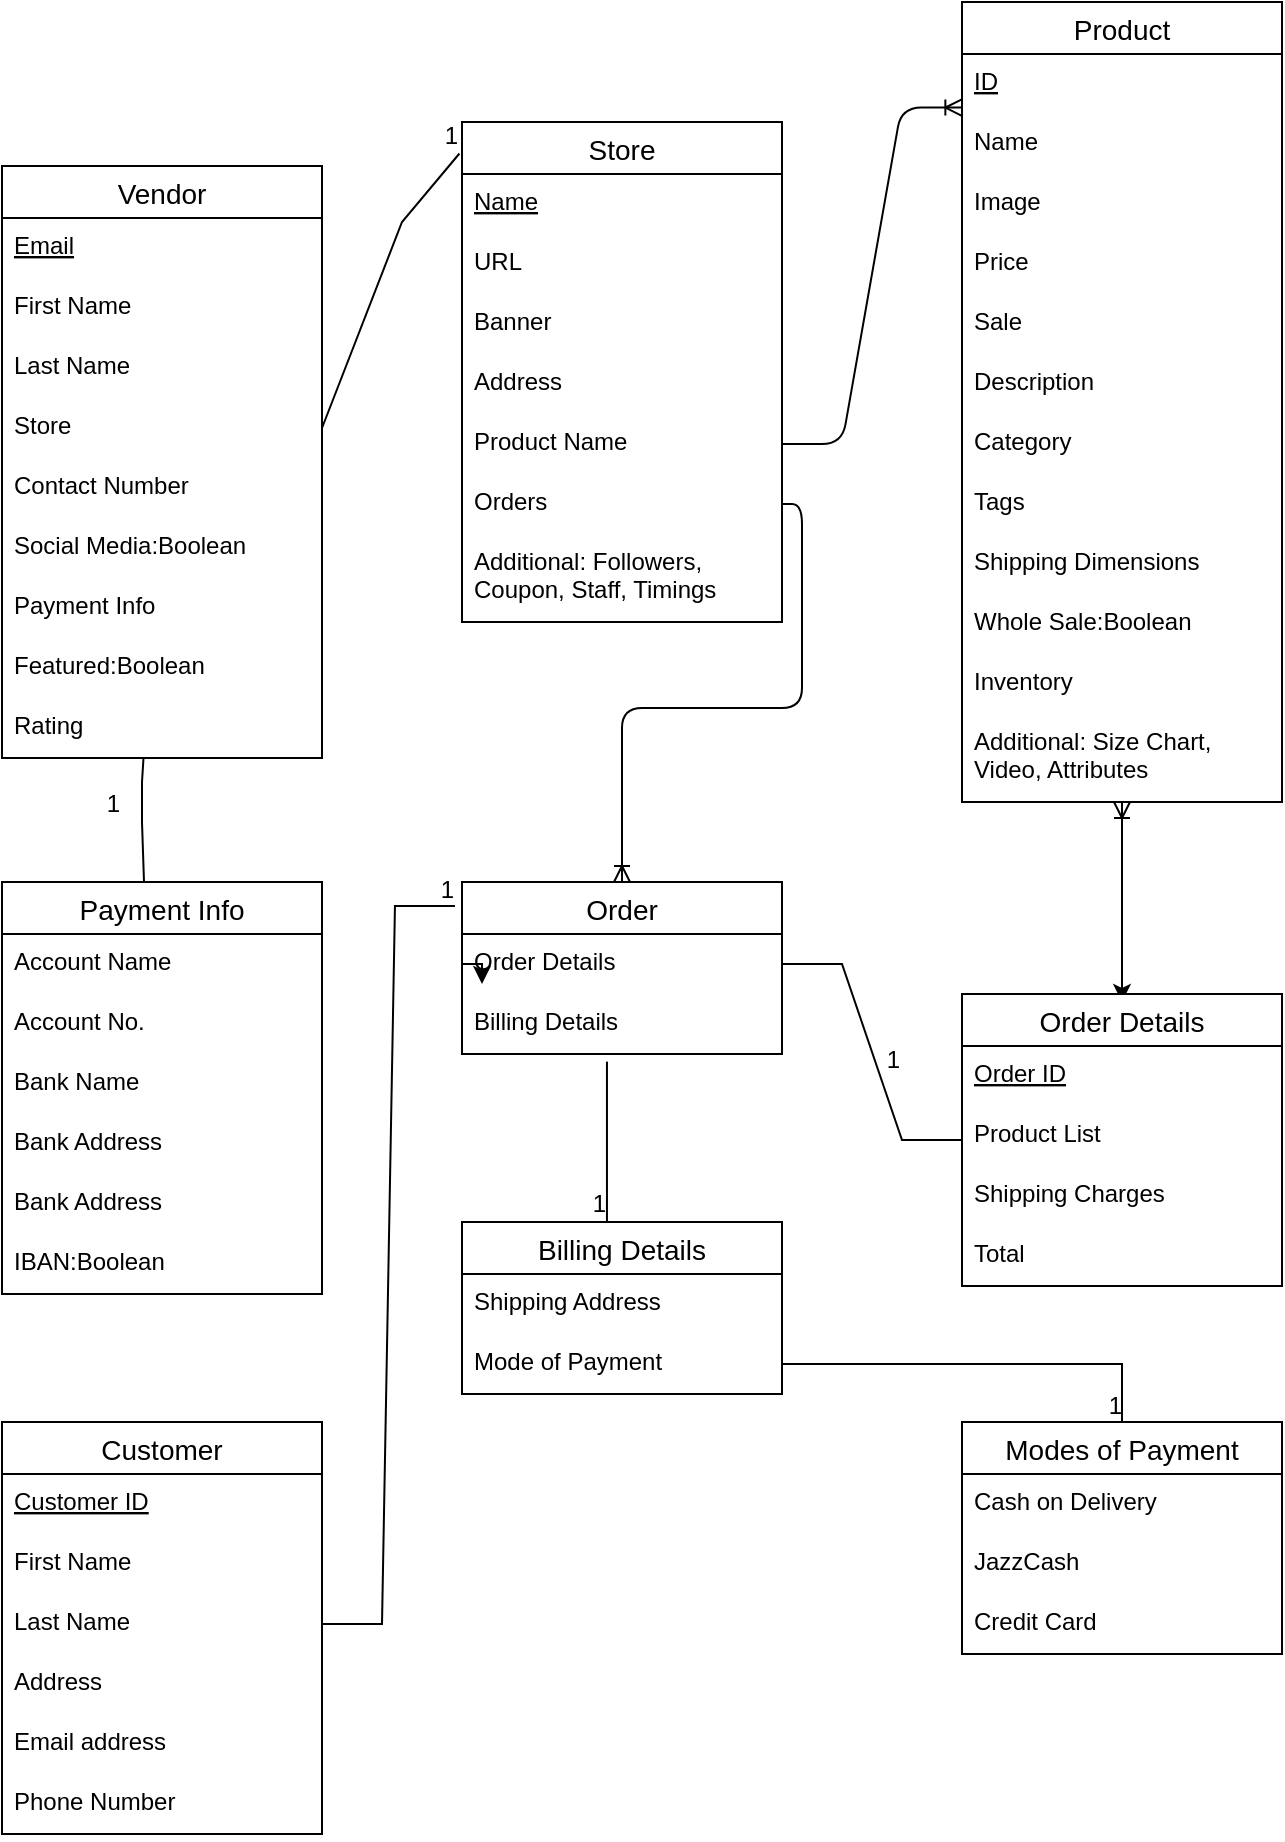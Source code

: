 <mxfile version="13.7.7" type="github">
  <diagram id="2TiBoCND8SINbS5o84Ee" name="Page-1">
    <mxGraphModel dx="1038" dy="499" grid="1" gridSize="10" guides="1" tooltips="1" connect="1" arrows="1" fold="1" page="1" pageScale="1" pageWidth="827" pageHeight="1169" math="0" shadow="0">
      <root>
        <mxCell id="0" />
        <mxCell id="1" parent="0" />
        <mxCell id="IGccFnjcEQaaMSDG5-hF-30" value="" style="edgeStyle=entityRelationEdgeStyle;fontSize=12;html=1;endArrow=ERoneToMany;entryX=-0.002;entryY=0.132;entryDx=0;entryDy=0;entryPerimeter=0;exitX=1;exitY=0.5;exitDx=0;exitDy=0;" parent="1" source="IGccFnjcEQaaMSDG5-hF-26" target="IGccFnjcEQaaMSDG5-hF-31" edge="1">
          <mxGeometry width="100" height="100" relative="1" as="geometry">
            <mxPoint x="500" y="180" as="sourcePoint" />
            <mxPoint x="600" y="80" as="targetPoint" />
          </mxGeometry>
        </mxCell>
        <mxCell id="IGccFnjcEQaaMSDG5-hF-16" value="Store" style="swimlane;fontStyle=0;childLayout=stackLayout;horizontal=1;startSize=26;horizontalStack=0;resizeParent=1;resizeParentMax=0;resizeLast=0;collapsible=1;marginBottom=0;align=center;fontSize=14;" parent="1" vertex="1">
          <mxGeometry x="240" y="60" width="160" height="250" as="geometry" />
        </mxCell>
        <mxCell id="IGccFnjcEQaaMSDG5-hF-17" value="Name" style="text;strokeColor=none;fillColor=none;spacingLeft=4;spacingRight=4;overflow=hidden;rotatable=0;points=[[0,0.5],[1,0.5]];portConstraint=eastwest;fontSize=12;fontStyle=4" parent="IGccFnjcEQaaMSDG5-hF-16" vertex="1">
          <mxGeometry y="26" width="160" height="30" as="geometry" />
        </mxCell>
        <mxCell id="IGccFnjcEQaaMSDG5-hF-18" value="URL" style="text;strokeColor=none;fillColor=none;spacingLeft=4;spacingRight=4;overflow=hidden;rotatable=0;points=[[0,0.5],[1,0.5]];portConstraint=eastwest;fontSize=12;" parent="IGccFnjcEQaaMSDG5-hF-16" vertex="1">
          <mxGeometry y="56" width="160" height="30" as="geometry" />
        </mxCell>
        <mxCell id="IGccFnjcEQaaMSDG5-hF-19" value="Banner" style="text;strokeColor=none;fillColor=none;spacingLeft=4;spacingRight=4;overflow=hidden;rotatable=0;points=[[0,0.5],[1,0.5]];portConstraint=eastwest;fontSize=12;" parent="IGccFnjcEQaaMSDG5-hF-16" vertex="1">
          <mxGeometry y="86" width="160" height="30" as="geometry" />
        </mxCell>
        <mxCell id="IGccFnjcEQaaMSDG5-hF-25" value="Address" style="text;strokeColor=none;fillColor=none;spacingLeft=4;spacingRight=4;overflow=hidden;rotatable=0;points=[[0,0.5],[1,0.5]];portConstraint=eastwest;fontSize=12;" parent="IGccFnjcEQaaMSDG5-hF-16" vertex="1">
          <mxGeometry y="116" width="160" height="30" as="geometry" />
        </mxCell>
        <mxCell id="IGccFnjcEQaaMSDG5-hF-26" value="Product Name" style="text;strokeColor=none;fillColor=none;spacingLeft=4;spacingRight=4;overflow=hidden;rotatable=0;points=[[0,0.5],[1,0.5]];portConstraint=eastwest;fontSize=12;" parent="IGccFnjcEQaaMSDG5-hF-16" vertex="1">
          <mxGeometry y="146" width="160" height="30" as="geometry" />
        </mxCell>
        <mxCell id="IGccFnjcEQaaMSDG5-hF-29" value="Orders" style="text;strokeColor=none;fillColor=none;spacingLeft=4;spacingRight=4;overflow=hidden;rotatable=0;points=[[0,0.5],[1,0.5]];portConstraint=eastwest;fontSize=12;" parent="IGccFnjcEQaaMSDG5-hF-16" vertex="1">
          <mxGeometry y="176" width="160" height="30" as="geometry" />
        </mxCell>
        <mxCell id="IGccFnjcEQaaMSDG5-hF-27" value="Additional: Followers, &#xa;Coupon, Staff, Timings" style="text;strokeColor=none;fillColor=none;spacingLeft=4;spacingRight=4;overflow=hidden;rotatable=0;points=[[0,0.5],[1,0.5]];portConstraint=eastwest;fontSize=12;" parent="IGccFnjcEQaaMSDG5-hF-16" vertex="1">
          <mxGeometry y="206" width="160" height="44" as="geometry" />
        </mxCell>
        <mxCell id="Jbf4K4D1XVBF-OOu39AV-8" value="" style="endArrow=none;html=1;rounded=0;exitX=1;exitY=0.5;exitDx=0;exitDy=0;entryX=-0.008;entryY=0.063;entryDx=0;entryDy=0;entryPerimeter=0;" parent="1" source="IGccFnjcEQaaMSDG5-hF-7" target="IGccFnjcEQaaMSDG5-hF-16" edge="1">
          <mxGeometry relative="1" as="geometry">
            <mxPoint x="180" y="160" as="sourcePoint" />
            <mxPoint x="330" y="80" as="targetPoint" />
            <Array as="points">
              <mxPoint x="210" y="110" />
            </Array>
          </mxGeometry>
        </mxCell>
        <mxCell id="Jbf4K4D1XVBF-OOu39AV-9" value="1" style="resizable=0;html=1;align=right;verticalAlign=bottom;" parent="Jbf4K4D1XVBF-OOu39AV-8" connectable="0" vertex="1">
          <mxGeometry x="1" relative="1" as="geometry" />
        </mxCell>
        <mxCell id="IGccFnjcEQaaMSDG5-hF-2" value="Vendor" style="swimlane;fontStyle=0;childLayout=stackLayout;horizontal=1;startSize=26;horizontalStack=0;resizeParent=1;resizeParentMax=0;resizeLast=0;collapsible=1;marginBottom=0;align=center;fontSize=14;" parent="1" vertex="1">
          <mxGeometry x="10" y="82" width="160" height="296" as="geometry" />
        </mxCell>
        <mxCell id="IGccFnjcEQaaMSDG5-hF-4" value="Email" style="text;strokeColor=none;fillColor=none;spacingLeft=4;spacingRight=4;overflow=hidden;rotatable=0;points=[[0,0.5],[1,0.5]];portConstraint=eastwest;fontSize=12;fontStyle=4" parent="IGccFnjcEQaaMSDG5-hF-2" vertex="1">
          <mxGeometry y="26" width="160" height="30" as="geometry" />
        </mxCell>
        <mxCell id="IGccFnjcEQaaMSDG5-hF-3" value="First Name" style="text;strokeColor=none;fillColor=none;spacingLeft=4;spacingRight=4;overflow=hidden;rotatable=0;points=[[0,0.5],[1,0.5]];portConstraint=eastwest;fontSize=12;" parent="IGccFnjcEQaaMSDG5-hF-2" vertex="1">
          <mxGeometry y="56" width="160" height="30" as="geometry" />
        </mxCell>
        <mxCell id="IGccFnjcEQaaMSDG5-hF-6" value="Last Name" style="text;strokeColor=none;fillColor=none;spacingLeft=4;spacingRight=4;overflow=hidden;rotatable=0;points=[[0,0.5],[1,0.5]];portConstraint=eastwest;fontSize=12;" parent="IGccFnjcEQaaMSDG5-hF-2" vertex="1">
          <mxGeometry y="86" width="160" height="30" as="geometry" />
        </mxCell>
        <mxCell id="IGccFnjcEQaaMSDG5-hF-7" value="Store" style="text;strokeColor=none;fillColor=none;spacingLeft=4;spacingRight=4;overflow=hidden;rotatable=0;points=[[0,0.5],[1,0.5]];portConstraint=eastwest;fontSize=12;" parent="IGccFnjcEQaaMSDG5-hF-2" vertex="1">
          <mxGeometry y="116" width="160" height="30" as="geometry" />
        </mxCell>
        <mxCell id="IGccFnjcEQaaMSDG5-hF-8" value="Contact Number" style="text;strokeColor=none;fillColor=none;spacingLeft=4;spacingRight=4;overflow=hidden;rotatable=0;points=[[0,0.5],[1,0.5]];portConstraint=eastwest;fontSize=12;" parent="IGccFnjcEQaaMSDG5-hF-2" vertex="1">
          <mxGeometry y="146" width="160" height="30" as="geometry" />
        </mxCell>
        <mxCell id="IGccFnjcEQaaMSDG5-hF-10" value="Social Media:Boolean" style="text;strokeColor=none;fillColor=none;spacingLeft=4;spacingRight=4;overflow=hidden;rotatable=0;points=[[0,0.5],[1,0.5]];portConstraint=eastwest;fontSize=12;" parent="IGccFnjcEQaaMSDG5-hF-2" vertex="1">
          <mxGeometry y="176" width="160" height="30" as="geometry" />
        </mxCell>
        <mxCell id="IGccFnjcEQaaMSDG5-hF-11" value="Payment Info" style="text;strokeColor=none;fillColor=none;spacingLeft=4;spacingRight=4;overflow=hidden;rotatable=0;points=[[0,0.5],[1,0.5]];portConstraint=eastwest;fontSize=12;" parent="IGccFnjcEQaaMSDG5-hF-2" vertex="1">
          <mxGeometry y="206" width="160" height="30" as="geometry" />
        </mxCell>
        <mxCell id="IGccFnjcEQaaMSDG5-hF-12" value="Featured:Boolean" style="text;strokeColor=none;fillColor=none;spacingLeft=4;spacingRight=4;overflow=hidden;rotatable=0;points=[[0,0.5],[1,0.5]];portConstraint=eastwest;fontSize=12;" parent="IGccFnjcEQaaMSDG5-hF-2" vertex="1">
          <mxGeometry y="236" width="160" height="30" as="geometry" />
        </mxCell>
        <mxCell id="IGccFnjcEQaaMSDG5-hF-28" value="Rating" style="text;strokeColor=none;fillColor=none;spacingLeft=4;spacingRight=4;overflow=hidden;rotatable=0;points=[[0,0.5],[1,0.5]];portConstraint=eastwest;fontSize=12;" parent="IGccFnjcEQaaMSDG5-hF-2" vertex="1">
          <mxGeometry y="266" width="160" height="30" as="geometry" />
        </mxCell>
        <mxCell id="Jbf4K4D1XVBF-OOu39AV-35" style="edgeStyle=orthogonalEdgeStyle;rounded=0;orthogonalLoop=1;jettySize=auto;html=1;exitX=0;exitY=0.5;exitDx=0;exitDy=0;" parent="1" edge="1">
          <mxGeometry relative="1" as="geometry">
            <mxPoint x="250" y="491" as="targetPoint" />
            <mxPoint x="240" y="481" as="sourcePoint" />
          </mxGeometry>
        </mxCell>
        <mxCell id="Jbf4K4D1XVBF-OOu39AV-40" value="" style="endArrow=none;html=1;rounded=0;exitX=1;exitY=0.5;exitDx=0;exitDy=0;entryX=-0.022;entryY=0.14;entryDx=0;entryDy=0;entryPerimeter=0;edgeStyle=entityRelationEdgeStyle;" parent="1" source="Jbf4K4D1XVBF-OOu39AV-30" target="IGccFnjcEQaaMSDG5-hF-45" edge="1">
          <mxGeometry relative="1" as="geometry">
            <mxPoint x="320" y="470" as="sourcePoint" />
            <mxPoint x="480" y="470" as="targetPoint" />
          </mxGeometry>
        </mxCell>
        <mxCell id="Jbf4K4D1XVBF-OOu39AV-41" value="1" style="resizable=0;html=1;align=right;verticalAlign=bottom;" parent="Jbf4K4D1XVBF-OOu39AV-40" connectable="0" vertex="1">
          <mxGeometry x="1" relative="1" as="geometry" />
        </mxCell>
        <mxCell id="IGccFnjcEQaaMSDG5-hF-31" value="Product" style="swimlane;fontStyle=0;childLayout=stackLayout;horizontal=1;startSize=26;horizontalStack=0;resizeParent=1;resizeParentMax=0;resizeLast=0;collapsible=1;marginBottom=0;align=center;fontSize=14;" parent="1" vertex="1">
          <mxGeometry x="490" width="160" height="400" as="geometry" />
        </mxCell>
        <mxCell id="IGccFnjcEQaaMSDG5-hF-32" value="ID" style="text;strokeColor=none;fillColor=none;spacingLeft=4;spacingRight=4;overflow=hidden;rotatable=0;points=[[0,0.5],[1,0.5]];portConstraint=eastwest;fontSize=12;fontStyle=4" parent="IGccFnjcEQaaMSDG5-hF-31" vertex="1">
          <mxGeometry y="26" width="160" height="30" as="geometry" />
        </mxCell>
        <mxCell id="IGccFnjcEQaaMSDG5-hF-33" value="Name" style="text;strokeColor=none;fillColor=none;spacingLeft=4;spacingRight=4;overflow=hidden;rotatable=0;points=[[0,0.5],[1,0.5]];portConstraint=eastwest;fontSize=12;" parent="IGccFnjcEQaaMSDG5-hF-31" vertex="1">
          <mxGeometry y="56" width="160" height="30" as="geometry" />
        </mxCell>
        <mxCell id="IGccFnjcEQaaMSDG5-hF-34" value="Image" style="text;strokeColor=none;fillColor=none;spacingLeft=4;spacingRight=4;overflow=hidden;rotatable=0;points=[[0,0.5],[1,0.5]];portConstraint=eastwest;fontSize=12;" parent="IGccFnjcEQaaMSDG5-hF-31" vertex="1">
          <mxGeometry y="86" width="160" height="30" as="geometry" />
        </mxCell>
        <mxCell id="IGccFnjcEQaaMSDG5-hF-36" value="Price" style="text;strokeColor=none;fillColor=none;spacingLeft=4;spacingRight=4;overflow=hidden;rotatable=0;points=[[0,0.5],[1,0.5]];portConstraint=eastwest;fontSize=12;" parent="IGccFnjcEQaaMSDG5-hF-31" vertex="1">
          <mxGeometry y="116" width="160" height="30" as="geometry" />
        </mxCell>
        <mxCell id="IGccFnjcEQaaMSDG5-hF-37" value="Sale" style="text;strokeColor=none;fillColor=none;spacingLeft=4;spacingRight=4;overflow=hidden;rotatable=0;points=[[0,0.5],[1,0.5]];portConstraint=eastwest;fontSize=12;" parent="IGccFnjcEQaaMSDG5-hF-31" vertex="1">
          <mxGeometry y="146" width="160" height="30" as="geometry" />
        </mxCell>
        <mxCell id="IGccFnjcEQaaMSDG5-hF-38" value="Description" style="text;strokeColor=none;fillColor=none;spacingLeft=4;spacingRight=4;overflow=hidden;rotatable=0;points=[[0,0.5],[1,0.5]];portConstraint=eastwest;fontSize=12;" parent="IGccFnjcEQaaMSDG5-hF-31" vertex="1">
          <mxGeometry y="176" width="160" height="30" as="geometry" />
        </mxCell>
        <mxCell id="IGccFnjcEQaaMSDG5-hF-39" value="Category" style="text;strokeColor=none;fillColor=none;spacingLeft=4;spacingRight=4;overflow=hidden;rotatable=0;points=[[0,0.5],[1,0.5]];portConstraint=eastwest;fontSize=12;" parent="IGccFnjcEQaaMSDG5-hF-31" vertex="1">
          <mxGeometry y="206" width="160" height="30" as="geometry" />
        </mxCell>
        <mxCell id="IGccFnjcEQaaMSDG5-hF-40" value="Tags" style="text;strokeColor=none;fillColor=none;spacingLeft=4;spacingRight=4;overflow=hidden;rotatable=0;points=[[0,0.5],[1,0.5]];portConstraint=eastwest;fontSize=12;" parent="IGccFnjcEQaaMSDG5-hF-31" vertex="1">
          <mxGeometry y="236" width="160" height="30" as="geometry" />
        </mxCell>
        <mxCell id="IGccFnjcEQaaMSDG5-hF-41" value="Shipping Dimensions" style="text;strokeColor=none;fillColor=none;spacingLeft=4;spacingRight=4;overflow=hidden;rotatable=0;points=[[0,0.5],[1,0.5]];portConstraint=eastwest;fontSize=12;" parent="IGccFnjcEQaaMSDG5-hF-31" vertex="1">
          <mxGeometry y="266" width="160" height="30" as="geometry" />
        </mxCell>
        <mxCell id="IGccFnjcEQaaMSDG5-hF-42" value="Whole Sale:Boolean" style="text;strokeColor=none;fillColor=none;spacingLeft=4;spacingRight=4;overflow=hidden;rotatable=0;points=[[0,0.5],[1,0.5]];portConstraint=eastwest;fontSize=12;" parent="IGccFnjcEQaaMSDG5-hF-31" vertex="1">
          <mxGeometry y="296" width="160" height="30" as="geometry" />
        </mxCell>
        <mxCell id="IGccFnjcEQaaMSDG5-hF-43" value="Inventory" style="text;strokeColor=none;fillColor=none;spacingLeft=4;spacingRight=4;overflow=hidden;rotatable=0;points=[[0,0.5],[1,0.5]];portConstraint=eastwest;fontSize=12;" parent="IGccFnjcEQaaMSDG5-hF-31" vertex="1">
          <mxGeometry y="326" width="160" height="30" as="geometry" />
        </mxCell>
        <mxCell id="IGccFnjcEQaaMSDG5-hF-44" value="Additional: Size Chart,&#xa;Video, Attributes" style="text;strokeColor=none;fillColor=none;spacingLeft=4;spacingRight=4;overflow=hidden;rotatable=0;points=[[0,0.5],[1,0.5]];portConstraint=eastwest;fontSize=12;" parent="IGccFnjcEQaaMSDG5-hF-31" vertex="1">
          <mxGeometry y="356" width="160" height="44" as="geometry" />
        </mxCell>
        <mxCell id="Jbf4K4D1XVBF-OOu39AV-36" value="Billing Details" style="swimlane;fontStyle=0;childLayout=stackLayout;horizontal=1;startSize=26;horizontalStack=0;resizeParent=1;resizeParentMax=0;resizeLast=0;collapsible=1;marginBottom=0;align=center;fontSize=14;" parent="1" vertex="1">
          <mxGeometry x="240" y="610" width="160" height="86" as="geometry" />
        </mxCell>
        <mxCell id="Jbf4K4D1XVBF-OOu39AV-38" value="Shipping Address" style="text;strokeColor=none;fillColor=none;spacingLeft=4;spacingRight=4;overflow=hidden;rotatable=0;points=[[0,0.5],[1,0.5]];portConstraint=eastwest;fontSize=12;" parent="Jbf4K4D1XVBF-OOu39AV-36" vertex="1">
          <mxGeometry y="26" width="160" height="30" as="geometry" />
        </mxCell>
        <mxCell id="Jbf4K4D1XVBF-OOu39AV-43" value="Mode of Payment" style="text;strokeColor=none;fillColor=none;spacingLeft=4;spacingRight=4;overflow=hidden;rotatable=0;points=[[0,0.5],[1,0.5]];portConstraint=eastwest;fontSize=12;" parent="Jbf4K4D1XVBF-OOu39AV-36" vertex="1">
          <mxGeometry y="56" width="160" height="30" as="geometry" />
        </mxCell>
        <mxCell id="Jbf4K4D1XVBF-OOu39AV-44" value="" style="endArrow=none;html=1;rounded=0;exitX=1;exitY=0.5;exitDx=0;exitDy=0;edgeStyle=entityRelationEdgeStyle;" parent="1" source="Jbf4K4D1XVBF-OOu39AV-1" target="Jbf4K4D1XVBF-OOu39AV-47" edge="1">
          <mxGeometry relative="1" as="geometry">
            <mxPoint x="440" y="553" as="sourcePoint" />
            <mxPoint x="480" y="510" as="targetPoint" />
          </mxGeometry>
        </mxCell>
        <mxCell id="Jbf4K4D1XVBF-OOu39AV-45" value="1" style="resizable=0;html=1;align=right;verticalAlign=bottom;" parent="Jbf4K4D1XVBF-OOu39AV-44" connectable="0" vertex="1">
          <mxGeometry x="1" relative="1" as="geometry">
            <mxPoint x="-30.03" y="-32" as="offset" />
          </mxGeometry>
        </mxCell>
        <mxCell id="IGccFnjcEQaaMSDG5-hF-45" value="Order" style="swimlane;fontStyle=0;childLayout=stackLayout;horizontal=1;startSize=26;horizontalStack=0;resizeParent=1;resizeParentMax=0;resizeLast=0;collapsible=1;marginBottom=0;align=center;fontSize=14;" parent="1" vertex="1">
          <mxGeometry x="240" y="440" width="160" height="86" as="geometry" />
        </mxCell>
        <mxCell id="Jbf4K4D1XVBF-OOu39AV-1" value="Order Details" style="text;strokeColor=none;fillColor=none;spacingLeft=4;spacingRight=4;overflow=hidden;rotatable=0;points=[[0,0.5],[1,0.5]];portConstraint=eastwest;fontSize=12;" parent="IGccFnjcEQaaMSDG5-hF-45" vertex="1">
          <mxGeometry y="26" width="160" height="30" as="geometry" />
        </mxCell>
        <mxCell id="IGccFnjcEQaaMSDG5-hF-47" value="Billing Details" style="text;strokeColor=none;fillColor=none;spacingLeft=4;spacingRight=4;overflow=hidden;rotatable=0;points=[[0,0.5],[1,0.5]];portConstraint=eastwest;fontSize=12;" parent="IGccFnjcEQaaMSDG5-hF-45" vertex="1">
          <mxGeometry y="56" width="160" height="30" as="geometry" />
        </mxCell>
        <mxCell id="Jbf4K4D1XVBF-OOu39AV-46" value="" style="edgeStyle=orthogonalEdgeStyle;fontSize=12;html=1;endArrow=ERoneToMany;exitX=1;exitY=0.5;exitDx=0;exitDy=0;entryX=0.5;entryY=0;entryDx=0;entryDy=0;" parent="1" source="IGccFnjcEQaaMSDG5-hF-29" target="IGccFnjcEQaaMSDG5-hF-45" edge="1">
          <mxGeometry width="100" height="100" relative="1" as="geometry">
            <mxPoint x="370" y="430" as="sourcePoint" />
            <mxPoint x="430" y="420" as="targetPoint" />
          </mxGeometry>
        </mxCell>
        <mxCell id="Jbf4K4D1XVBF-OOu39AV-53" style="edgeStyle=orthogonalEdgeStyle;rounded=0;orthogonalLoop=1;jettySize=auto;html=1;exitX=0.5;exitY=0;exitDx=0;exitDy=0;" parent="1" source="Jbf4K4D1XVBF-OOu39AV-47" edge="1">
          <mxGeometry relative="1" as="geometry">
            <mxPoint x="570" y="500" as="targetPoint" />
          </mxGeometry>
        </mxCell>
        <mxCell id="Jbf4K4D1XVBF-OOu39AV-51" value="" style="endArrow=none;html=1;rounded=0;exitX=0.453;exitY=1.127;exitDx=0;exitDy=0;exitPerimeter=0;entryX=0.453;entryY=0;entryDx=0;entryDy=0;entryPerimeter=0;" parent="1" source="IGccFnjcEQaaMSDG5-hF-47" target="Jbf4K4D1XVBF-OOu39AV-36" edge="1">
          <mxGeometry relative="1" as="geometry">
            <mxPoint x="320" y="590" as="sourcePoint" />
            <mxPoint x="480" y="590" as="targetPoint" />
          </mxGeometry>
        </mxCell>
        <mxCell id="Jbf4K4D1XVBF-OOu39AV-52" value="1" style="resizable=0;html=1;align=right;verticalAlign=bottom;" parent="Jbf4K4D1XVBF-OOu39AV-51" connectable="0" vertex="1">
          <mxGeometry x="1" relative="1" as="geometry" />
        </mxCell>
        <mxCell id="Jbf4K4D1XVBF-OOu39AV-60" value="" style="fontSize=12;html=1;endArrow=ERoneToMany;exitX=0.5;exitY=0;exitDx=0;exitDy=0;" parent="1" source="Jbf4K4D1XVBF-OOu39AV-47" target="IGccFnjcEQaaMSDG5-hF-31" edge="1">
          <mxGeometry width="100" height="100" relative="1" as="geometry">
            <mxPoint x="660" y="770" as="sourcePoint" />
            <mxPoint x="570" y="450" as="targetPoint" />
            <Array as="points">
              <mxPoint x="570" y="410" />
            </Array>
          </mxGeometry>
        </mxCell>
        <mxCell id="Jbf4K4D1XVBF-OOu39AV-47" value="Order Details" style="swimlane;fontStyle=0;childLayout=stackLayout;horizontal=1;startSize=26;horizontalStack=0;resizeParent=1;resizeParentMax=0;resizeLast=0;collapsible=1;marginBottom=0;align=center;fontSize=14;" parent="1" vertex="1">
          <mxGeometry x="490" y="496" width="160" height="146" as="geometry" />
        </mxCell>
        <mxCell id="Jbf4K4D1XVBF-OOu39AV-49" value="Order ID" style="text;strokeColor=none;fillColor=none;spacingLeft=4;spacingRight=4;overflow=hidden;rotatable=0;points=[[0,0.5],[1,0.5]];portConstraint=eastwest;fontSize=12;fontStyle=4" parent="Jbf4K4D1XVBF-OOu39AV-47" vertex="1">
          <mxGeometry y="26" width="160" height="30" as="geometry" />
        </mxCell>
        <mxCell id="Jbf4K4D1XVBF-OOu39AV-50" value="Product List" style="text;strokeColor=none;fillColor=none;spacingLeft=4;spacingRight=4;overflow=hidden;rotatable=0;points=[[0,0.5],[1,0.5]];portConstraint=eastwest;fontSize=12;" parent="Jbf4K4D1XVBF-OOu39AV-47" vertex="1">
          <mxGeometry y="56" width="160" height="30" as="geometry" />
        </mxCell>
        <mxCell id="Jbf4K4D1XVBF-OOu39AV-56" value="Shipping Charges" style="text;strokeColor=none;fillColor=none;spacingLeft=4;spacingRight=4;overflow=hidden;rotatable=0;points=[[0,0.5],[1,0.5]];portConstraint=eastwest;fontSize=12;" parent="Jbf4K4D1XVBF-OOu39AV-47" vertex="1">
          <mxGeometry y="86" width="160" height="30" as="geometry" />
        </mxCell>
        <mxCell id="Jbf4K4D1XVBF-OOu39AV-55" value="Total " style="text;strokeColor=none;fillColor=none;spacingLeft=4;spacingRight=4;overflow=hidden;rotatable=0;points=[[0,0.5],[1,0.5]];portConstraint=eastwest;fontSize=12;" parent="Jbf4K4D1XVBF-OOu39AV-47" vertex="1">
          <mxGeometry y="116" width="160" height="30" as="geometry" />
        </mxCell>
        <mxCell id="Jbf4K4D1XVBF-OOu39AV-61" value="Payment Info" style="swimlane;fontStyle=0;childLayout=stackLayout;horizontal=1;startSize=26;horizontalStack=0;resizeParent=1;resizeParentMax=0;resizeLast=0;collapsible=1;marginBottom=0;align=center;fontSize=14;" parent="1" vertex="1">
          <mxGeometry x="10" y="440" width="160" height="206" as="geometry" />
        </mxCell>
        <mxCell id="Jbf4K4D1XVBF-OOu39AV-62" value="Account Name" style="text;strokeColor=none;fillColor=none;spacingLeft=4;spacingRight=4;overflow=hidden;rotatable=0;points=[[0,0.5],[1,0.5]];portConstraint=eastwest;fontSize=12;" parent="Jbf4K4D1XVBF-OOu39AV-61" vertex="1">
          <mxGeometry y="26" width="160" height="30" as="geometry" />
        </mxCell>
        <mxCell id="Jbf4K4D1XVBF-OOu39AV-63" value="Account No." style="text;strokeColor=none;fillColor=none;spacingLeft=4;spacingRight=4;overflow=hidden;rotatable=0;points=[[0,0.5],[1,0.5]];portConstraint=eastwest;fontSize=12;" parent="Jbf4K4D1XVBF-OOu39AV-61" vertex="1">
          <mxGeometry y="56" width="160" height="30" as="geometry" />
        </mxCell>
        <mxCell id="Jbf4K4D1XVBF-OOu39AV-64" value="Bank Name" style="text;strokeColor=none;fillColor=none;spacingLeft=4;spacingRight=4;overflow=hidden;rotatable=0;points=[[0,0.5],[1,0.5]];portConstraint=eastwest;fontSize=12;" parent="Jbf4K4D1XVBF-OOu39AV-61" vertex="1">
          <mxGeometry y="86" width="160" height="30" as="geometry" />
        </mxCell>
        <mxCell id="Jbf4K4D1XVBF-OOu39AV-67" value="Bank Address&#xa;" style="text;strokeColor=none;fillColor=none;spacingLeft=4;spacingRight=4;overflow=hidden;rotatable=0;points=[[0,0.5],[1,0.5]];portConstraint=eastwest;fontSize=12;" parent="Jbf4K4D1XVBF-OOu39AV-61" vertex="1">
          <mxGeometry y="116" width="160" height="30" as="geometry" />
        </mxCell>
        <mxCell id="Jbf4K4D1XVBF-OOu39AV-68" value="Bank Address&#xa;" style="text;strokeColor=none;fillColor=none;spacingLeft=4;spacingRight=4;overflow=hidden;rotatable=0;points=[[0,0.5],[1,0.5]];portConstraint=eastwest;fontSize=12;" parent="Jbf4K4D1XVBF-OOu39AV-61" vertex="1">
          <mxGeometry y="146" width="160" height="30" as="geometry" />
        </mxCell>
        <mxCell id="Jbf4K4D1XVBF-OOu39AV-69" value="IBAN:Boolean" style="text;strokeColor=none;fillColor=none;spacingLeft=4;spacingRight=4;overflow=hidden;rotatable=0;points=[[0,0.5],[1,0.5]];portConstraint=eastwest;fontSize=12;" parent="Jbf4K4D1XVBF-OOu39AV-61" vertex="1">
          <mxGeometry y="176" width="160" height="30" as="geometry" />
        </mxCell>
        <mxCell id="Jbf4K4D1XVBF-OOu39AV-65" value="" style="endArrow=none;html=1;rounded=0;" parent="1" target="IGccFnjcEQaaMSDG5-hF-2" edge="1">
          <mxGeometry relative="1" as="geometry">
            <mxPoint x="81" y="440" as="sourcePoint" />
            <mxPoint x="480" y="570" as="targetPoint" />
            <Array as="points">
              <mxPoint x="80" y="410" />
              <mxPoint x="80" y="390" />
            </Array>
          </mxGeometry>
        </mxCell>
        <mxCell id="Jbf4K4D1XVBF-OOu39AV-66" value="1" style="resizable=0;html=1;align=right;verticalAlign=bottom;" parent="Jbf4K4D1XVBF-OOu39AV-65" connectable="0" vertex="1">
          <mxGeometry x="1" relative="1" as="geometry">
            <mxPoint x="-10.75" y="31.96" as="offset" />
          </mxGeometry>
        </mxCell>
        <mxCell id="Jbf4K4D1XVBF-OOu39AV-25" value="Customer" style="swimlane;fontStyle=0;childLayout=stackLayout;horizontal=1;startSize=26;horizontalStack=0;resizeParent=1;resizeParentMax=0;resizeLast=0;collapsible=1;marginBottom=0;align=center;fontSize=14;" parent="1" vertex="1">
          <mxGeometry x="10" y="710" width="160" height="206" as="geometry" />
        </mxCell>
        <mxCell id="Jbf4K4D1XVBF-OOu39AV-27" value="Customer ID" style="text;strokeColor=none;fillColor=none;spacingLeft=4;spacingRight=4;overflow=hidden;rotatable=0;points=[[0,0.5],[1,0.5]];portConstraint=eastwest;fontSize=12;fontStyle=4" parent="Jbf4K4D1XVBF-OOu39AV-25" vertex="1">
          <mxGeometry y="26" width="160" height="30" as="geometry" />
        </mxCell>
        <mxCell id="Jbf4K4D1XVBF-OOu39AV-28" value="First Name" style="text;strokeColor=none;fillColor=none;spacingLeft=4;spacingRight=4;overflow=hidden;rotatable=0;points=[[0,0.5],[1,0.5]];portConstraint=eastwest;fontSize=12;" parent="Jbf4K4D1XVBF-OOu39AV-25" vertex="1">
          <mxGeometry y="56" width="160" height="30" as="geometry" />
        </mxCell>
        <mxCell id="Jbf4K4D1XVBF-OOu39AV-30" value="Last Name" style="text;strokeColor=none;fillColor=none;spacingLeft=4;spacingRight=4;overflow=hidden;rotatable=0;points=[[0,0.5],[1,0.5]];portConstraint=eastwest;fontSize=12;" parent="Jbf4K4D1XVBF-OOu39AV-25" vertex="1">
          <mxGeometry y="86" width="160" height="30" as="geometry" />
        </mxCell>
        <mxCell id="Jbf4K4D1XVBF-OOu39AV-31" value="Address" style="text;strokeColor=none;fillColor=none;spacingLeft=4;spacingRight=4;overflow=hidden;rotatable=0;points=[[0,0.5],[1,0.5]];portConstraint=eastwest;fontSize=12;" parent="Jbf4K4D1XVBF-OOu39AV-25" vertex="1">
          <mxGeometry y="116" width="160" height="30" as="geometry" />
        </mxCell>
        <mxCell id="Jbf4K4D1XVBF-OOu39AV-32" value="Email address" style="text;strokeColor=none;fillColor=none;spacingLeft=4;spacingRight=4;overflow=hidden;rotatable=0;points=[[0,0.5],[1,0.5]];portConstraint=eastwest;fontSize=12;" parent="Jbf4K4D1XVBF-OOu39AV-25" vertex="1">
          <mxGeometry y="146" width="160" height="30" as="geometry" />
        </mxCell>
        <mxCell id="Jbf4K4D1XVBF-OOu39AV-33" value="Phone Number" style="text;strokeColor=none;fillColor=none;spacingLeft=4;spacingRight=4;overflow=hidden;rotatable=0;points=[[0,0.5],[1,0.5]];portConstraint=eastwest;fontSize=12;" parent="Jbf4K4D1XVBF-OOu39AV-25" vertex="1">
          <mxGeometry y="176" width="160" height="30" as="geometry" />
        </mxCell>
        <mxCell id="Jbf4K4D1XVBF-OOu39AV-70" value="Modes of Payment" style="swimlane;fontStyle=0;childLayout=stackLayout;horizontal=1;startSize=26;horizontalStack=0;resizeParent=1;resizeParentMax=0;resizeLast=0;collapsible=1;marginBottom=0;align=center;fontSize=14;" parent="1" vertex="1">
          <mxGeometry x="490" y="710" width="160" height="116" as="geometry" />
        </mxCell>
        <mxCell id="Jbf4K4D1XVBF-OOu39AV-71" value="Cash on Delivery" style="text;strokeColor=none;fillColor=none;spacingLeft=4;spacingRight=4;overflow=hidden;rotatable=0;points=[[0,0.5],[1,0.5]];portConstraint=eastwest;fontSize=12;" parent="Jbf4K4D1XVBF-OOu39AV-70" vertex="1">
          <mxGeometry y="26" width="160" height="30" as="geometry" />
        </mxCell>
        <mxCell id="Jbf4K4D1XVBF-OOu39AV-72" value="JazzCash" style="text;strokeColor=none;fillColor=none;spacingLeft=4;spacingRight=4;overflow=hidden;rotatable=0;points=[[0,0.5],[1,0.5]];portConstraint=eastwest;fontSize=12;" parent="Jbf4K4D1XVBF-OOu39AV-70" vertex="1">
          <mxGeometry y="56" width="160" height="30" as="geometry" />
        </mxCell>
        <mxCell id="Jbf4K4D1XVBF-OOu39AV-73" value="Credit Card" style="text;strokeColor=none;fillColor=none;spacingLeft=4;spacingRight=4;overflow=hidden;rotatable=0;points=[[0,0.5],[1,0.5]];portConstraint=eastwest;fontSize=12;" parent="Jbf4K4D1XVBF-OOu39AV-70" vertex="1">
          <mxGeometry y="86" width="160" height="30" as="geometry" />
        </mxCell>
        <mxCell id="Jbf4K4D1XVBF-OOu39AV-74" value="" style="endArrow=none;html=1;rounded=0;entryX=0.5;entryY=0;entryDx=0;entryDy=0;" parent="1" source="Jbf4K4D1XVBF-OOu39AV-43" target="Jbf4K4D1XVBF-OOu39AV-70" edge="1">
          <mxGeometry relative="1" as="geometry">
            <mxPoint x="320" y="690" as="sourcePoint" />
            <mxPoint x="480" y="690" as="targetPoint" />
            <Array as="points">
              <mxPoint x="570" y="681" />
            </Array>
          </mxGeometry>
        </mxCell>
        <mxCell id="Jbf4K4D1XVBF-OOu39AV-75" value="1" style="resizable=0;html=1;align=right;verticalAlign=bottom;" parent="Jbf4K4D1XVBF-OOu39AV-74" connectable="0" vertex="1">
          <mxGeometry x="1" relative="1" as="geometry" />
        </mxCell>
      </root>
    </mxGraphModel>
  </diagram>
</mxfile>
